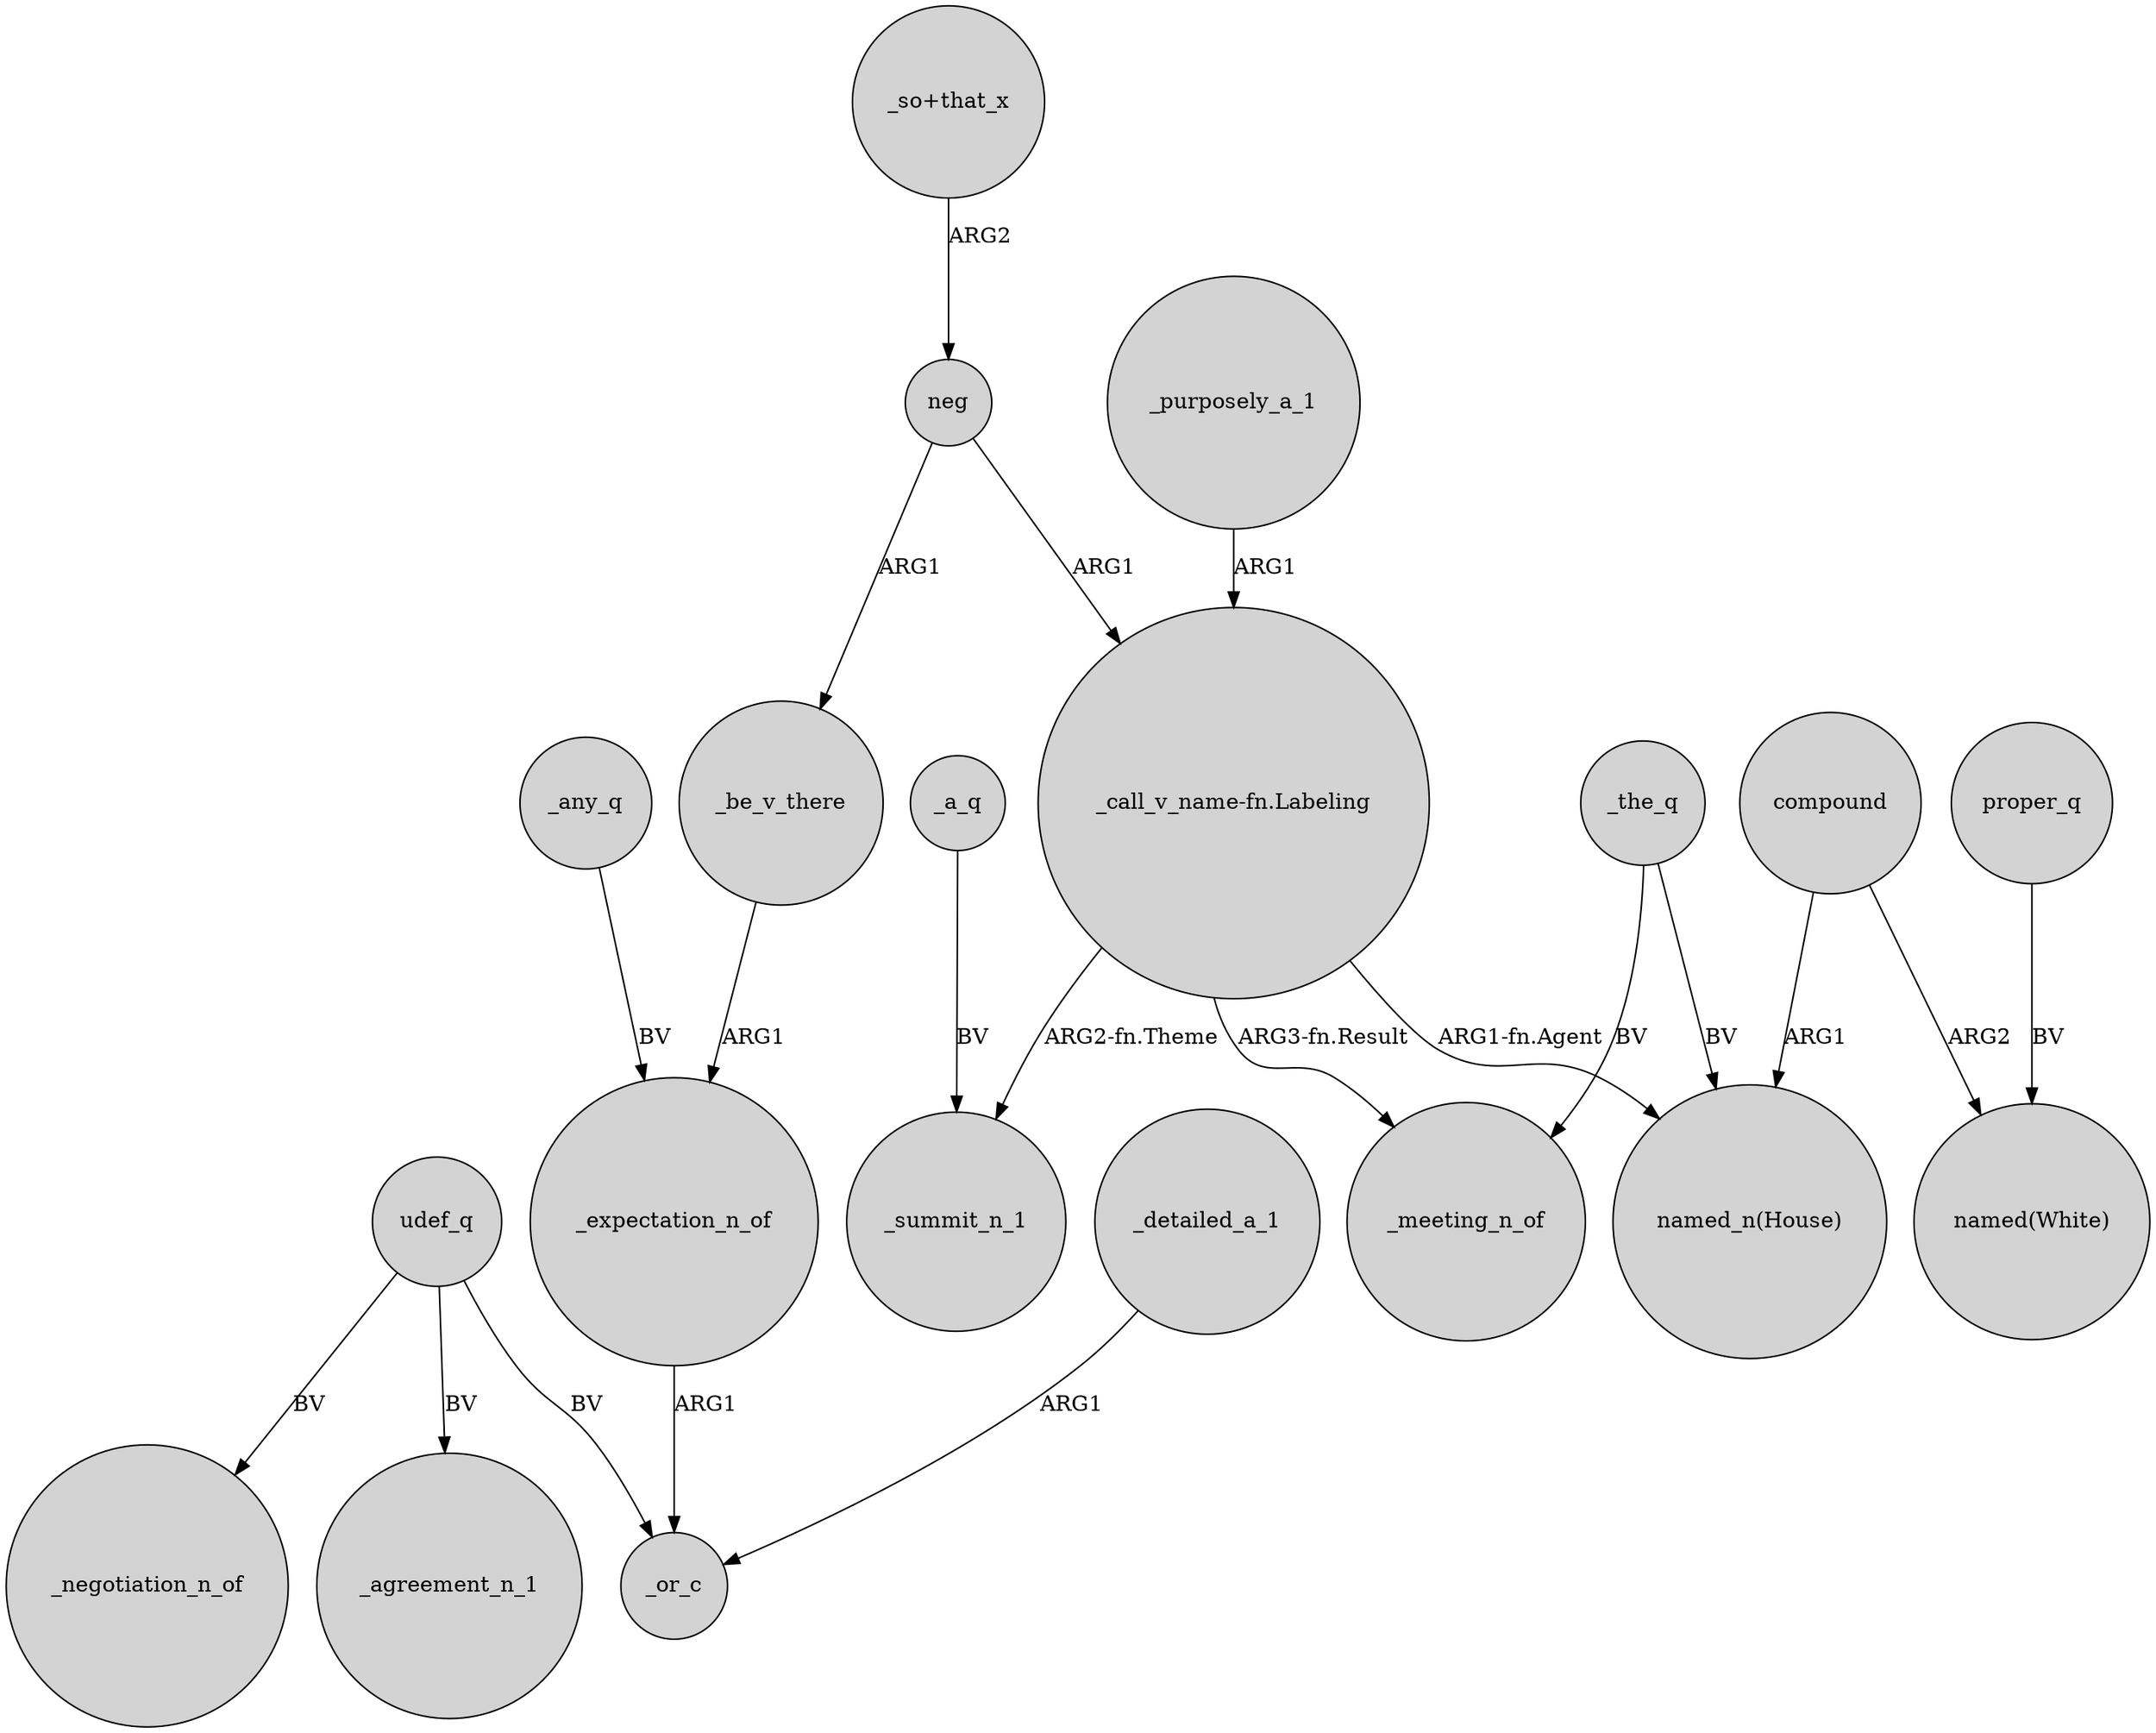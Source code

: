 digraph {
	node [shape=circle style=filled]
	udef_q -> _negotiation_n_of [label=BV]
	_detailed_a_1 -> _or_c [label=ARG1]
	_the_q -> _meeting_n_of [label=BV]
	neg -> "_call_v_name-fn.Labeling" [label=ARG1]
	compound -> "named(White)" [label=ARG2]
	"_so+that_x" -> neg [label=ARG2]
	_any_q -> _expectation_n_of [label=BV]
	compound -> "named_n(House)" [label=ARG1]
	udef_q -> _or_c [label=BV]
	_the_q -> "named_n(House)" [label=BV]
	_a_q -> _summit_n_1 [label=BV]
	_purposely_a_1 -> "_call_v_name-fn.Labeling" [label=ARG1]
	"_call_v_name-fn.Labeling" -> _summit_n_1 [label="ARG2-fn.Theme"]
	proper_q -> "named(White)" [label=BV]
	udef_q -> _agreement_n_1 [label=BV]
	"_call_v_name-fn.Labeling" -> "named_n(House)" [label="ARG1-fn.Agent"]
	"_call_v_name-fn.Labeling" -> _meeting_n_of [label="ARG3-fn.Result"]
	_be_v_there -> _expectation_n_of [label=ARG1]
	neg -> _be_v_there [label=ARG1]
	_expectation_n_of -> _or_c [label=ARG1]
}
